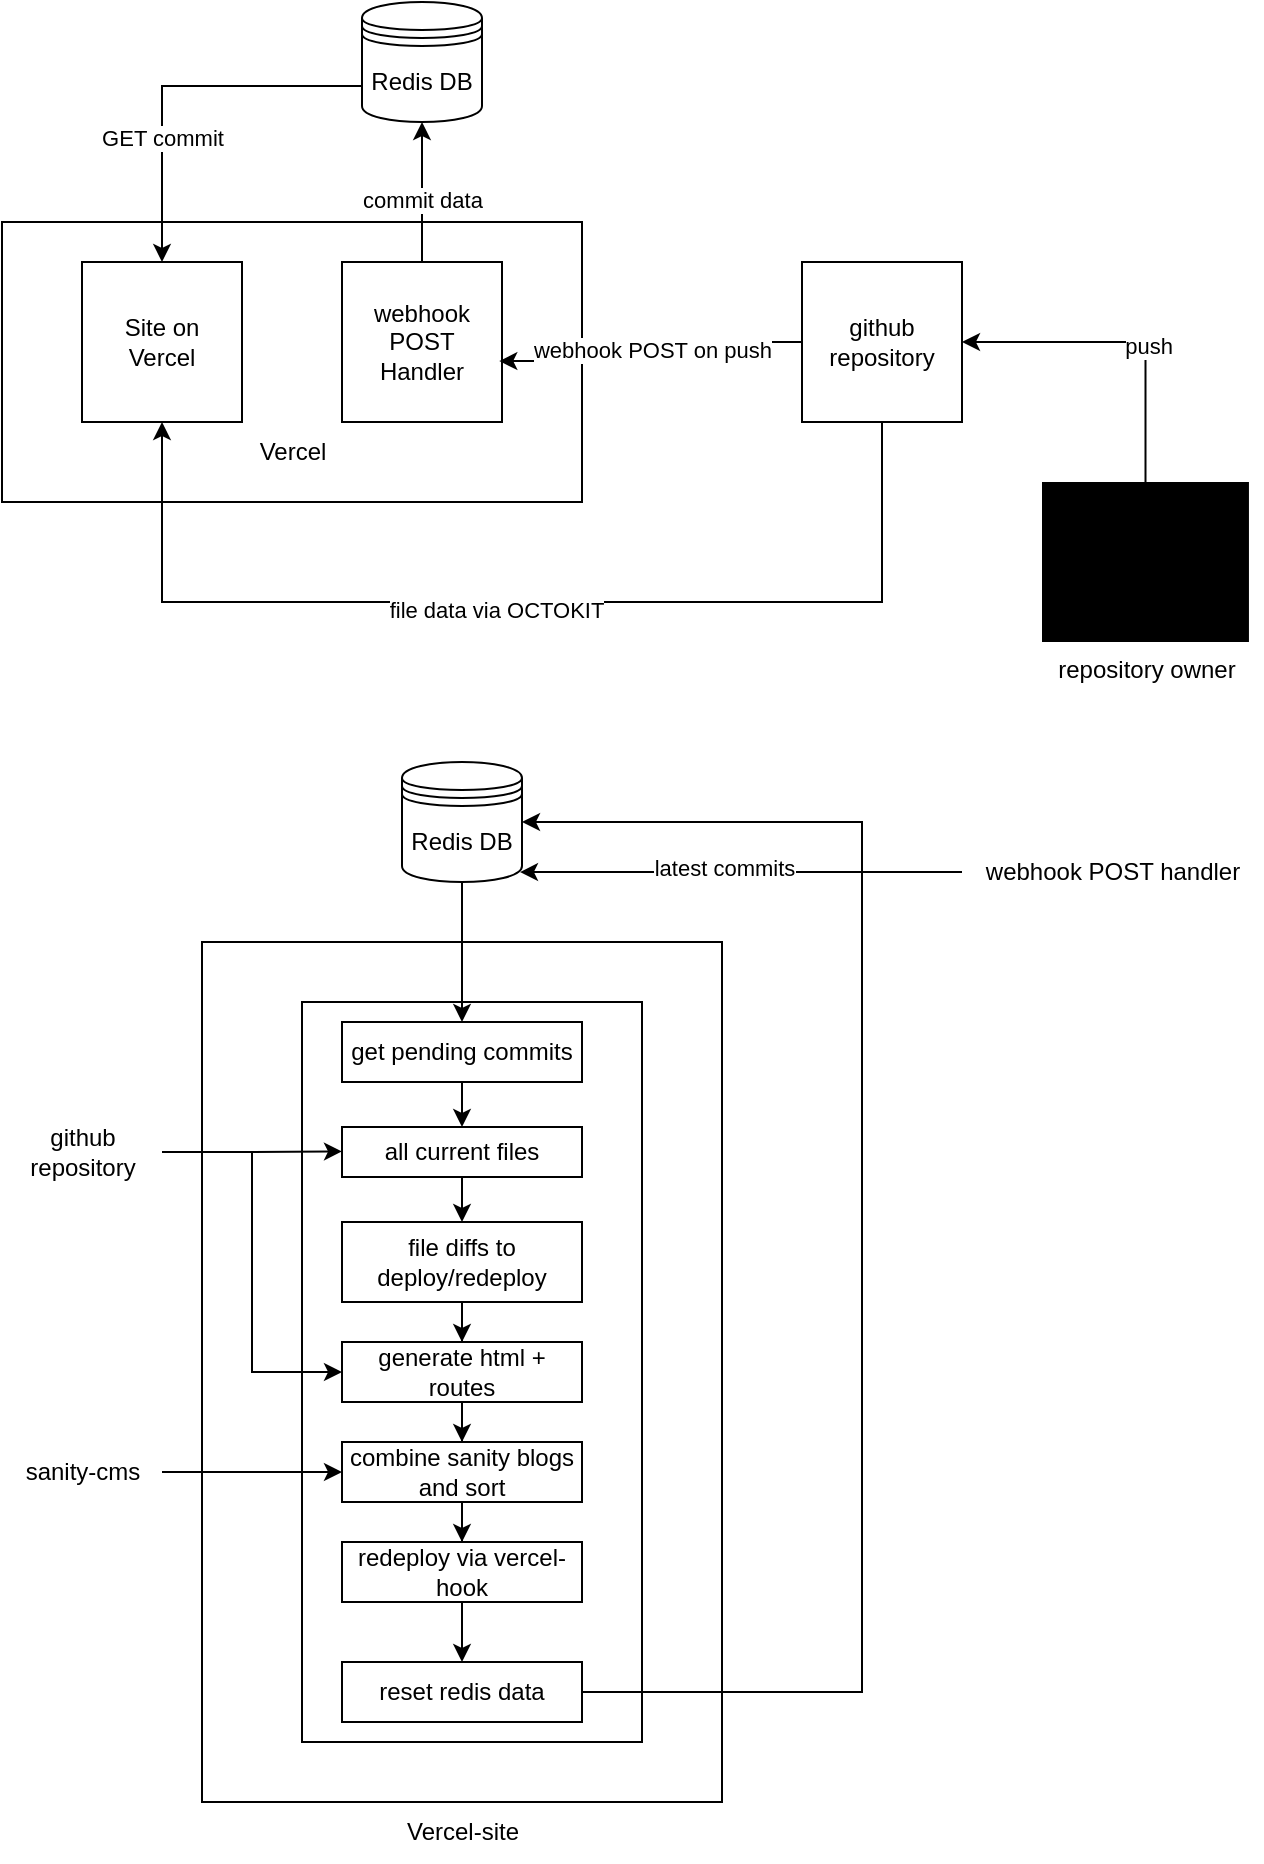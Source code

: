 <mxfile version="27.0.9">
  <diagram name="Page-1" id="knYSUzbomPsou_XcytAu">
    <mxGraphModel dx="1188" dy="668" grid="1" gridSize="10" guides="1" tooltips="1" connect="1" arrows="1" fold="1" page="1" pageScale="1" pageWidth="850" pageHeight="1100" math="0" shadow="0">
      <root>
        <mxCell id="0" />
        <mxCell id="1" parent="0" />
        <mxCell id="8ddSSuNwGGSK98Dh8M01-31" value="" style="rounded=0;whiteSpace=wrap;html=1;" vertex="1" parent="1">
          <mxGeometry x="230" y="700" width="260" height="430" as="geometry" />
        </mxCell>
        <mxCell id="iPHzjARXeaO7_SNhnkbq-3" value="github repository" style="whiteSpace=wrap;html=1;aspect=fixed;" parent="1" vertex="1">
          <mxGeometry x="530" y="360" width="80" height="80" as="geometry" />
        </mxCell>
        <mxCell id="iPHzjARXeaO7_SNhnkbq-8" value="&lt;div&gt;Redis DB&lt;/div&gt;" style="shape=datastore;whiteSpace=wrap;html=1;" parent="1" vertex="1">
          <mxGeometry x="310" y="230" width="60" height="60" as="geometry" />
        </mxCell>
        <mxCell id="iPHzjARXeaO7_SNhnkbq-12" style="edgeStyle=orthogonalEdgeStyle;rounded=0;orthogonalLoop=1;jettySize=auto;html=1;exitX=0.5;exitY=1;exitDx=0;exitDy=0;" parent="1" edge="1">
          <mxGeometry relative="1" as="geometry">
            <mxPoint x="240" y="800" as="sourcePoint" />
            <mxPoint x="240" y="800" as="targetPoint" />
          </mxGeometry>
        </mxCell>
        <mxCell id="iPHzjARXeaO7_SNhnkbq-16" value="" style="group" parent="1" vertex="1" connectable="0">
          <mxGeometry x="130" y="340" width="290" height="140" as="geometry" />
        </mxCell>
        <mxCell id="iPHzjARXeaO7_SNhnkbq-13" value="" style="rounded=0;whiteSpace=wrap;html=1;" parent="iPHzjARXeaO7_SNhnkbq-16" vertex="1">
          <mxGeometry width="290" height="140" as="geometry" />
        </mxCell>
        <mxCell id="iPHzjARXeaO7_SNhnkbq-1" value="&lt;div&gt;Site on&lt;/div&gt;&lt;div&gt;Vercel&lt;/div&gt;" style="whiteSpace=wrap;html=1;aspect=fixed;" parent="iPHzjARXeaO7_SNhnkbq-16" vertex="1">
          <mxGeometry x="40" y="20" width="80" height="80" as="geometry" />
        </mxCell>
        <mxCell id="iPHzjARXeaO7_SNhnkbq-2" value="webhook&lt;br&gt;&lt;div&gt;POST&lt;/div&gt;Handler" style="whiteSpace=wrap;html=1;aspect=fixed;" parent="iPHzjARXeaO7_SNhnkbq-16" vertex="1">
          <mxGeometry x="170" y="20" width="80" height="80" as="geometry" />
        </mxCell>
        <mxCell id="iPHzjARXeaO7_SNhnkbq-14" value="&lt;div&gt;Vercel&lt;/div&gt;" style="text;html=1;align=center;verticalAlign=middle;resizable=0;points=[];autosize=1;strokeColor=none;fillColor=none;" parent="iPHzjARXeaO7_SNhnkbq-16" vertex="1">
          <mxGeometry x="115" y="100" width="60" height="30" as="geometry" />
        </mxCell>
        <mxCell id="iPHzjARXeaO7_SNhnkbq-17" style="edgeStyle=orthogonalEdgeStyle;rounded=0;orthogonalLoop=1;jettySize=auto;html=1;entryX=0.5;entryY=1;entryDx=0;entryDy=0;" parent="1" source="iPHzjARXeaO7_SNhnkbq-2" target="iPHzjARXeaO7_SNhnkbq-8" edge="1">
          <mxGeometry relative="1" as="geometry" />
        </mxCell>
        <mxCell id="iPHzjARXeaO7_SNhnkbq-25" value="&lt;div&gt;commit data&lt;/div&gt;" style="edgeLabel;html=1;align=center;verticalAlign=middle;resizable=0;points=[];" parent="iPHzjARXeaO7_SNhnkbq-17" vertex="1" connectable="0">
          <mxGeometry x="-0.094" relative="1" as="geometry">
            <mxPoint as="offset" />
          </mxGeometry>
        </mxCell>
        <mxCell id="iPHzjARXeaO7_SNhnkbq-18" style="edgeStyle=orthogonalEdgeStyle;rounded=0;orthogonalLoop=1;jettySize=auto;html=1;entryX=0;entryY=0.7;entryDx=0;entryDy=0;endArrow=none;startFill=1;startArrow=classic;" parent="1" source="iPHzjARXeaO7_SNhnkbq-1" target="iPHzjARXeaO7_SNhnkbq-8" edge="1">
          <mxGeometry relative="1" as="geometry">
            <Array as="points">
              <mxPoint x="210" y="272" />
            </Array>
          </mxGeometry>
        </mxCell>
        <mxCell id="iPHzjARXeaO7_SNhnkbq-20" value="&lt;div&gt;GET commit&lt;/div&gt;" style="edgeLabel;html=1;align=center;verticalAlign=middle;resizable=0;points=[];" parent="iPHzjARXeaO7_SNhnkbq-18" vertex="1" connectable="0">
          <mxGeometry x="-0.339" relative="1" as="geometry">
            <mxPoint as="offset" />
          </mxGeometry>
        </mxCell>
        <mxCell id="iPHzjARXeaO7_SNhnkbq-23" value="" style="edgeStyle=orthogonalEdgeStyle;rounded=0;orthogonalLoop=1;jettySize=auto;html=1;entryX=0.983;entryY=0.619;entryDx=0;entryDy=0;entryPerimeter=0;" parent="1" source="iPHzjARXeaO7_SNhnkbq-3" target="iPHzjARXeaO7_SNhnkbq-2" edge="1">
          <mxGeometry relative="1" as="geometry" />
        </mxCell>
        <mxCell id="iPHzjARXeaO7_SNhnkbq-24" value="webhook POST on push" style="edgeLabel;html=1;align=center;verticalAlign=middle;resizable=0;points=[];" parent="iPHzjARXeaO7_SNhnkbq-23" vertex="1" connectable="0">
          <mxGeometry x="-0.022" relative="1" as="geometry">
            <mxPoint as="offset" />
          </mxGeometry>
        </mxCell>
        <mxCell id="iPHzjARXeaO7_SNhnkbq-27" style="edgeStyle=orthogonalEdgeStyle;rounded=0;orthogonalLoop=1;jettySize=auto;html=1;entryX=1;entryY=0.5;entryDx=0;entryDy=0;" parent="1" source="iPHzjARXeaO7_SNhnkbq-26" target="iPHzjARXeaO7_SNhnkbq-3" edge="1">
          <mxGeometry relative="1" as="geometry">
            <Array as="points">
              <mxPoint x="702" y="400" />
            </Array>
          </mxGeometry>
        </mxCell>
        <mxCell id="iPHzjARXeaO7_SNhnkbq-28" value="&lt;div&gt;push&lt;/div&gt;" style="edgeLabel;html=1;align=center;verticalAlign=middle;resizable=0;points=[];" parent="iPHzjARXeaO7_SNhnkbq-27" vertex="1" connectable="0">
          <mxGeometry x="-0.159" y="-1" relative="1" as="geometry">
            <mxPoint as="offset" />
          </mxGeometry>
        </mxCell>
        <mxCell id="iPHzjARXeaO7_SNhnkbq-26" value="&lt;div&gt;repository owner&lt;/div&gt;" style="sketch=0;verticalLabelPosition=bottom;sketch=0;aspect=fixed;html=1;verticalAlign=top;strokeColor=none;fillColor=#000000;align=center;outlineConnect=0;pointerEvents=1;shape=mxgraph.citrix2.desktop;" parent="1" vertex="1">
          <mxGeometry x="650" y="470" width="103.47" height="80" as="geometry" />
        </mxCell>
        <mxCell id="iPHzjARXeaO7_SNhnkbq-29" style="edgeStyle=orthogonalEdgeStyle;rounded=0;orthogonalLoop=1;jettySize=auto;html=1;entryX=0.5;entryY=1;entryDx=0;entryDy=0;endArrow=none;startFill=1;startArrow=classic;" parent="1" source="iPHzjARXeaO7_SNhnkbq-1" target="iPHzjARXeaO7_SNhnkbq-3" edge="1">
          <mxGeometry relative="1" as="geometry">
            <Array as="points">
              <mxPoint x="210" y="530" />
              <mxPoint x="570" y="530" />
            </Array>
          </mxGeometry>
        </mxCell>
        <mxCell id="iPHzjARXeaO7_SNhnkbq-30" value="file data via OCTOKIT" style="edgeLabel;html=1;align=center;verticalAlign=middle;resizable=0;points=[];" parent="iPHzjARXeaO7_SNhnkbq-29" vertex="1" connectable="0">
          <mxGeometry x="-0.05" y="-4" relative="1" as="geometry">
            <mxPoint as="offset" />
          </mxGeometry>
        </mxCell>
        <mxCell id="8ddSSuNwGGSK98Dh8M01-3" value="" style="group;imageAspect=0;" vertex="1" connectable="0" parent="1">
          <mxGeometry x="280" y="730" width="300" height="370" as="geometry" />
        </mxCell>
        <mxCell id="8ddSSuNwGGSK98Dh8M01-24" value="" style="rounded=0;whiteSpace=wrap;html=1;" vertex="1" parent="8ddSSuNwGGSK98Dh8M01-3">
          <mxGeometry width="170" height="370" as="geometry" />
        </mxCell>
        <mxCell id="8ddSSuNwGGSK98Dh8M01-16" style="edgeStyle=orthogonalEdgeStyle;rounded=0;orthogonalLoop=1;jettySize=auto;html=1;entryX=0.5;entryY=0;entryDx=0;entryDy=0;" edge="1" parent="8ddSSuNwGGSK98Dh8M01-3" source="8ddSSuNwGGSK98Dh8M01-8" target="8ddSSuNwGGSK98Dh8M01-13">
          <mxGeometry relative="1" as="geometry" />
        </mxCell>
        <mxCell id="8ddSSuNwGGSK98Dh8M01-8" value="all current files" style="rounded=0;whiteSpace=wrap;html=1;" vertex="1" parent="8ddSSuNwGGSK98Dh8M01-3">
          <mxGeometry x="20" y="62.5" width="120" height="25" as="geometry" />
        </mxCell>
        <mxCell id="8ddSSuNwGGSK98Dh8M01-15" style="edgeStyle=orthogonalEdgeStyle;rounded=0;orthogonalLoop=1;jettySize=auto;html=1;entryX=0.5;entryY=0;entryDx=0;entryDy=0;" edge="1" parent="8ddSSuNwGGSK98Dh8M01-3" source="8ddSSuNwGGSK98Dh8M01-9" target="8ddSSuNwGGSK98Dh8M01-8">
          <mxGeometry relative="1" as="geometry" />
        </mxCell>
        <mxCell id="8ddSSuNwGGSK98Dh8M01-9" value="get pending commits" style="rounded=0;whiteSpace=wrap;html=1;" vertex="1" parent="8ddSSuNwGGSK98Dh8M01-3">
          <mxGeometry x="20" y="10" width="120" height="30" as="geometry" />
        </mxCell>
        <mxCell id="8ddSSuNwGGSK98Dh8M01-4" style="edgeStyle=orthogonalEdgeStyle;rounded=0;orthogonalLoop=1;jettySize=auto;html=1;endArrow=none;startFill=1;startArrow=classic;exitX=0.5;exitY=0;exitDx=0;exitDy=0;" edge="1" parent="8ddSSuNwGGSK98Dh8M01-3" source="8ddSSuNwGGSK98Dh8M01-9">
          <mxGeometry relative="1" as="geometry">
            <mxPoint x="80" y="-60" as="targetPoint" />
          </mxGeometry>
        </mxCell>
        <mxCell id="8ddSSuNwGGSK98Dh8M01-19" style="edgeStyle=orthogonalEdgeStyle;rounded=0;orthogonalLoop=1;jettySize=auto;html=1;entryX=0.5;entryY=0;entryDx=0;entryDy=0;" edge="1" parent="8ddSSuNwGGSK98Dh8M01-3" source="8ddSSuNwGGSK98Dh8M01-13" target="8ddSSuNwGGSK98Dh8M01-17">
          <mxGeometry relative="1" as="geometry" />
        </mxCell>
        <mxCell id="8ddSSuNwGGSK98Dh8M01-13" value="file diffs to deploy/redeploy" style="rounded=0;whiteSpace=wrap;html=1;" vertex="1" parent="8ddSSuNwGGSK98Dh8M01-3">
          <mxGeometry x="20" y="110" width="120" height="40" as="geometry" />
        </mxCell>
        <mxCell id="8ddSSuNwGGSK98Dh8M01-26" style="edgeStyle=orthogonalEdgeStyle;rounded=0;orthogonalLoop=1;jettySize=auto;html=1;entryX=0.5;entryY=0;entryDx=0;entryDy=0;" edge="1" parent="8ddSSuNwGGSK98Dh8M01-3" source="8ddSSuNwGGSK98Dh8M01-17" target="8ddSSuNwGGSK98Dh8M01-25">
          <mxGeometry relative="1" as="geometry" />
        </mxCell>
        <mxCell id="8ddSSuNwGGSK98Dh8M01-17" value="generate html + routes" style="rounded=0;whiteSpace=wrap;html=1;" vertex="1" parent="8ddSSuNwGGSK98Dh8M01-3">
          <mxGeometry x="20" y="170" width="120" height="30" as="geometry" />
        </mxCell>
        <mxCell id="8ddSSuNwGGSK98Dh8M01-28" style="edgeStyle=orthogonalEdgeStyle;rounded=0;orthogonalLoop=1;jettySize=auto;html=1;entryX=0.5;entryY=0;entryDx=0;entryDy=0;" edge="1" parent="8ddSSuNwGGSK98Dh8M01-3" source="8ddSSuNwGGSK98Dh8M01-20" target="8ddSSuNwGGSK98Dh8M01-21">
          <mxGeometry relative="1" as="geometry" />
        </mxCell>
        <mxCell id="8ddSSuNwGGSK98Dh8M01-20" value="redeploy via vercel-hook" style="rounded=0;whiteSpace=wrap;html=1;" vertex="1" parent="8ddSSuNwGGSK98Dh8M01-3">
          <mxGeometry x="20" y="270" width="120" height="30" as="geometry" />
        </mxCell>
        <mxCell id="8ddSSuNwGGSK98Dh8M01-21" value="reset redis data" style="rounded=0;whiteSpace=wrap;html=1;" vertex="1" parent="8ddSSuNwGGSK98Dh8M01-3">
          <mxGeometry x="20" y="330" width="120" height="30" as="geometry" />
        </mxCell>
        <mxCell id="8ddSSuNwGGSK98Dh8M01-27" style="edgeStyle=orthogonalEdgeStyle;rounded=0;orthogonalLoop=1;jettySize=auto;html=1;entryX=0.5;entryY=0;entryDx=0;entryDy=0;" edge="1" parent="8ddSSuNwGGSK98Dh8M01-3" source="8ddSSuNwGGSK98Dh8M01-25" target="8ddSSuNwGGSK98Dh8M01-20">
          <mxGeometry relative="1" as="geometry" />
        </mxCell>
        <mxCell id="8ddSSuNwGGSK98Dh8M01-25" value="combine  sanity blogs and sort" style="rounded=0;whiteSpace=wrap;html=1;" vertex="1" parent="8ddSSuNwGGSK98Dh8M01-3">
          <mxGeometry x="20" y="220" width="120" height="30" as="geometry" />
        </mxCell>
        <mxCell id="8ddSSuNwGGSK98Dh8M01-18" style="edgeStyle=orthogonalEdgeStyle;rounded=0;orthogonalLoop=1;jettySize=auto;html=1;entryX=0;entryY=0.5;entryDx=0;entryDy=0;" edge="1" parent="1" source="8ddSSuNwGGSK98Dh8M01-11" target="8ddSSuNwGGSK98Dh8M01-17">
          <mxGeometry relative="1" as="geometry" />
        </mxCell>
        <mxCell id="8ddSSuNwGGSK98Dh8M01-11" value="github&lt;br&gt;repository" style="text;html=1;align=center;verticalAlign=middle;resizable=0;points=[];autosize=1;strokeColor=none;fillColor=none;" vertex="1" parent="1">
          <mxGeometry x="130" y="785" width="80" height="40" as="geometry" />
        </mxCell>
        <mxCell id="8ddSSuNwGGSK98Dh8M01-12" style="edgeStyle=orthogonalEdgeStyle;rounded=0;orthogonalLoop=1;jettySize=auto;html=1;entryX=0;entryY=0.709;entryDx=0;entryDy=0;entryPerimeter=0;" edge="1" parent="1" source="8ddSSuNwGGSK98Dh8M01-11">
          <mxGeometry relative="1" as="geometry">
            <mxPoint x="300" y="804.725" as="targetPoint" />
          </mxGeometry>
        </mxCell>
        <mxCell id="8ddSSuNwGGSK98Dh8M01-2" value="&lt;div&gt;Vercel-site&lt;/div&gt;" style="text;html=1;align=center;verticalAlign=middle;resizable=0;points=[];autosize=1;strokeColor=none;fillColor=none;" vertex="1" parent="1">
          <mxGeometry x="320" y="1130" width="80" height="30" as="geometry" />
        </mxCell>
        <mxCell id="8ddSSuNwGGSK98Dh8M01-23" value="&lt;div&gt;Redis DB&lt;/div&gt;" style="shape=datastore;whiteSpace=wrap;html=1;" vertex="1" parent="1">
          <mxGeometry x="330" y="610" width="60" height="60" as="geometry" />
        </mxCell>
        <mxCell id="8ddSSuNwGGSK98Dh8M01-22" style="edgeStyle=orthogonalEdgeStyle;rounded=0;orthogonalLoop=1;jettySize=auto;html=1;entryX=1;entryY=0.5;entryDx=0;entryDy=0;" edge="1" parent="1" source="8ddSSuNwGGSK98Dh8M01-21" target="8ddSSuNwGGSK98Dh8M01-23">
          <mxGeometry relative="1" as="geometry">
            <mxPoint x="440" y="660" as="targetPoint" />
            <Array as="points">
              <mxPoint x="560" y="1075" />
              <mxPoint x="560" y="640" />
            </Array>
          </mxGeometry>
        </mxCell>
        <mxCell id="8ddSSuNwGGSK98Dh8M01-30" style="edgeStyle=orthogonalEdgeStyle;rounded=0;orthogonalLoop=1;jettySize=auto;html=1;entryX=0;entryY=0.5;entryDx=0;entryDy=0;" edge="1" parent="1" source="8ddSSuNwGGSK98Dh8M01-29" target="8ddSSuNwGGSK98Dh8M01-25">
          <mxGeometry relative="1" as="geometry" />
        </mxCell>
        <mxCell id="8ddSSuNwGGSK98Dh8M01-29" value="sanity-cms" style="text;html=1;align=center;verticalAlign=middle;resizable=0;points=[];autosize=1;strokeColor=none;fillColor=none;" vertex="1" parent="1">
          <mxGeometry x="130" y="950" width="80" height="30" as="geometry" />
        </mxCell>
        <mxCell id="8ddSSuNwGGSK98Dh8M01-33" value="webhook POST handler" style="text;html=1;align=center;verticalAlign=middle;resizable=0;points=[];autosize=1;strokeColor=none;fillColor=none;" vertex="1" parent="1">
          <mxGeometry x="610" y="650" width="150" height="30" as="geometry" />
        </mxCell>
        <mxCell id="8ddSSuNwGGSK98Dh8M01-34" style="edgeStyle=orthogonalEdgeStyle;rounded=0;orthogonalLoop=1;jettySize=auto;html=1;entryX=0.983;entryY=0.917;entryDx=0;entryDy=0;entryPerimeter=0;" edge="1" parent="1" source="8ddSSuNwGGSK98Dh8M01-33" target="8ddSSuNwGGSK98Dh8M01-23">
          <mxGeometry relative="1" as="geometry" />
        </mxCell>
        <mxCell id="8ddSSuNwGGSK98Dh8M01-35" value="latest commits" style="edgeLabel;html=1;align=center;verticalAlign=middle;resizable=0;points=[];" vertex="1" connectable="0" parent="8ddSSuNwGGSK98Dh8M01-34">
          <mxGeometry x="0.077" y="-2" relative="1" as="geometry">
            <mxPoint as="offset" />
          </mxGeometry>
        </mxCell>
      </root>
    </mxGraphModel>
  </diagram>
</mxfile>
